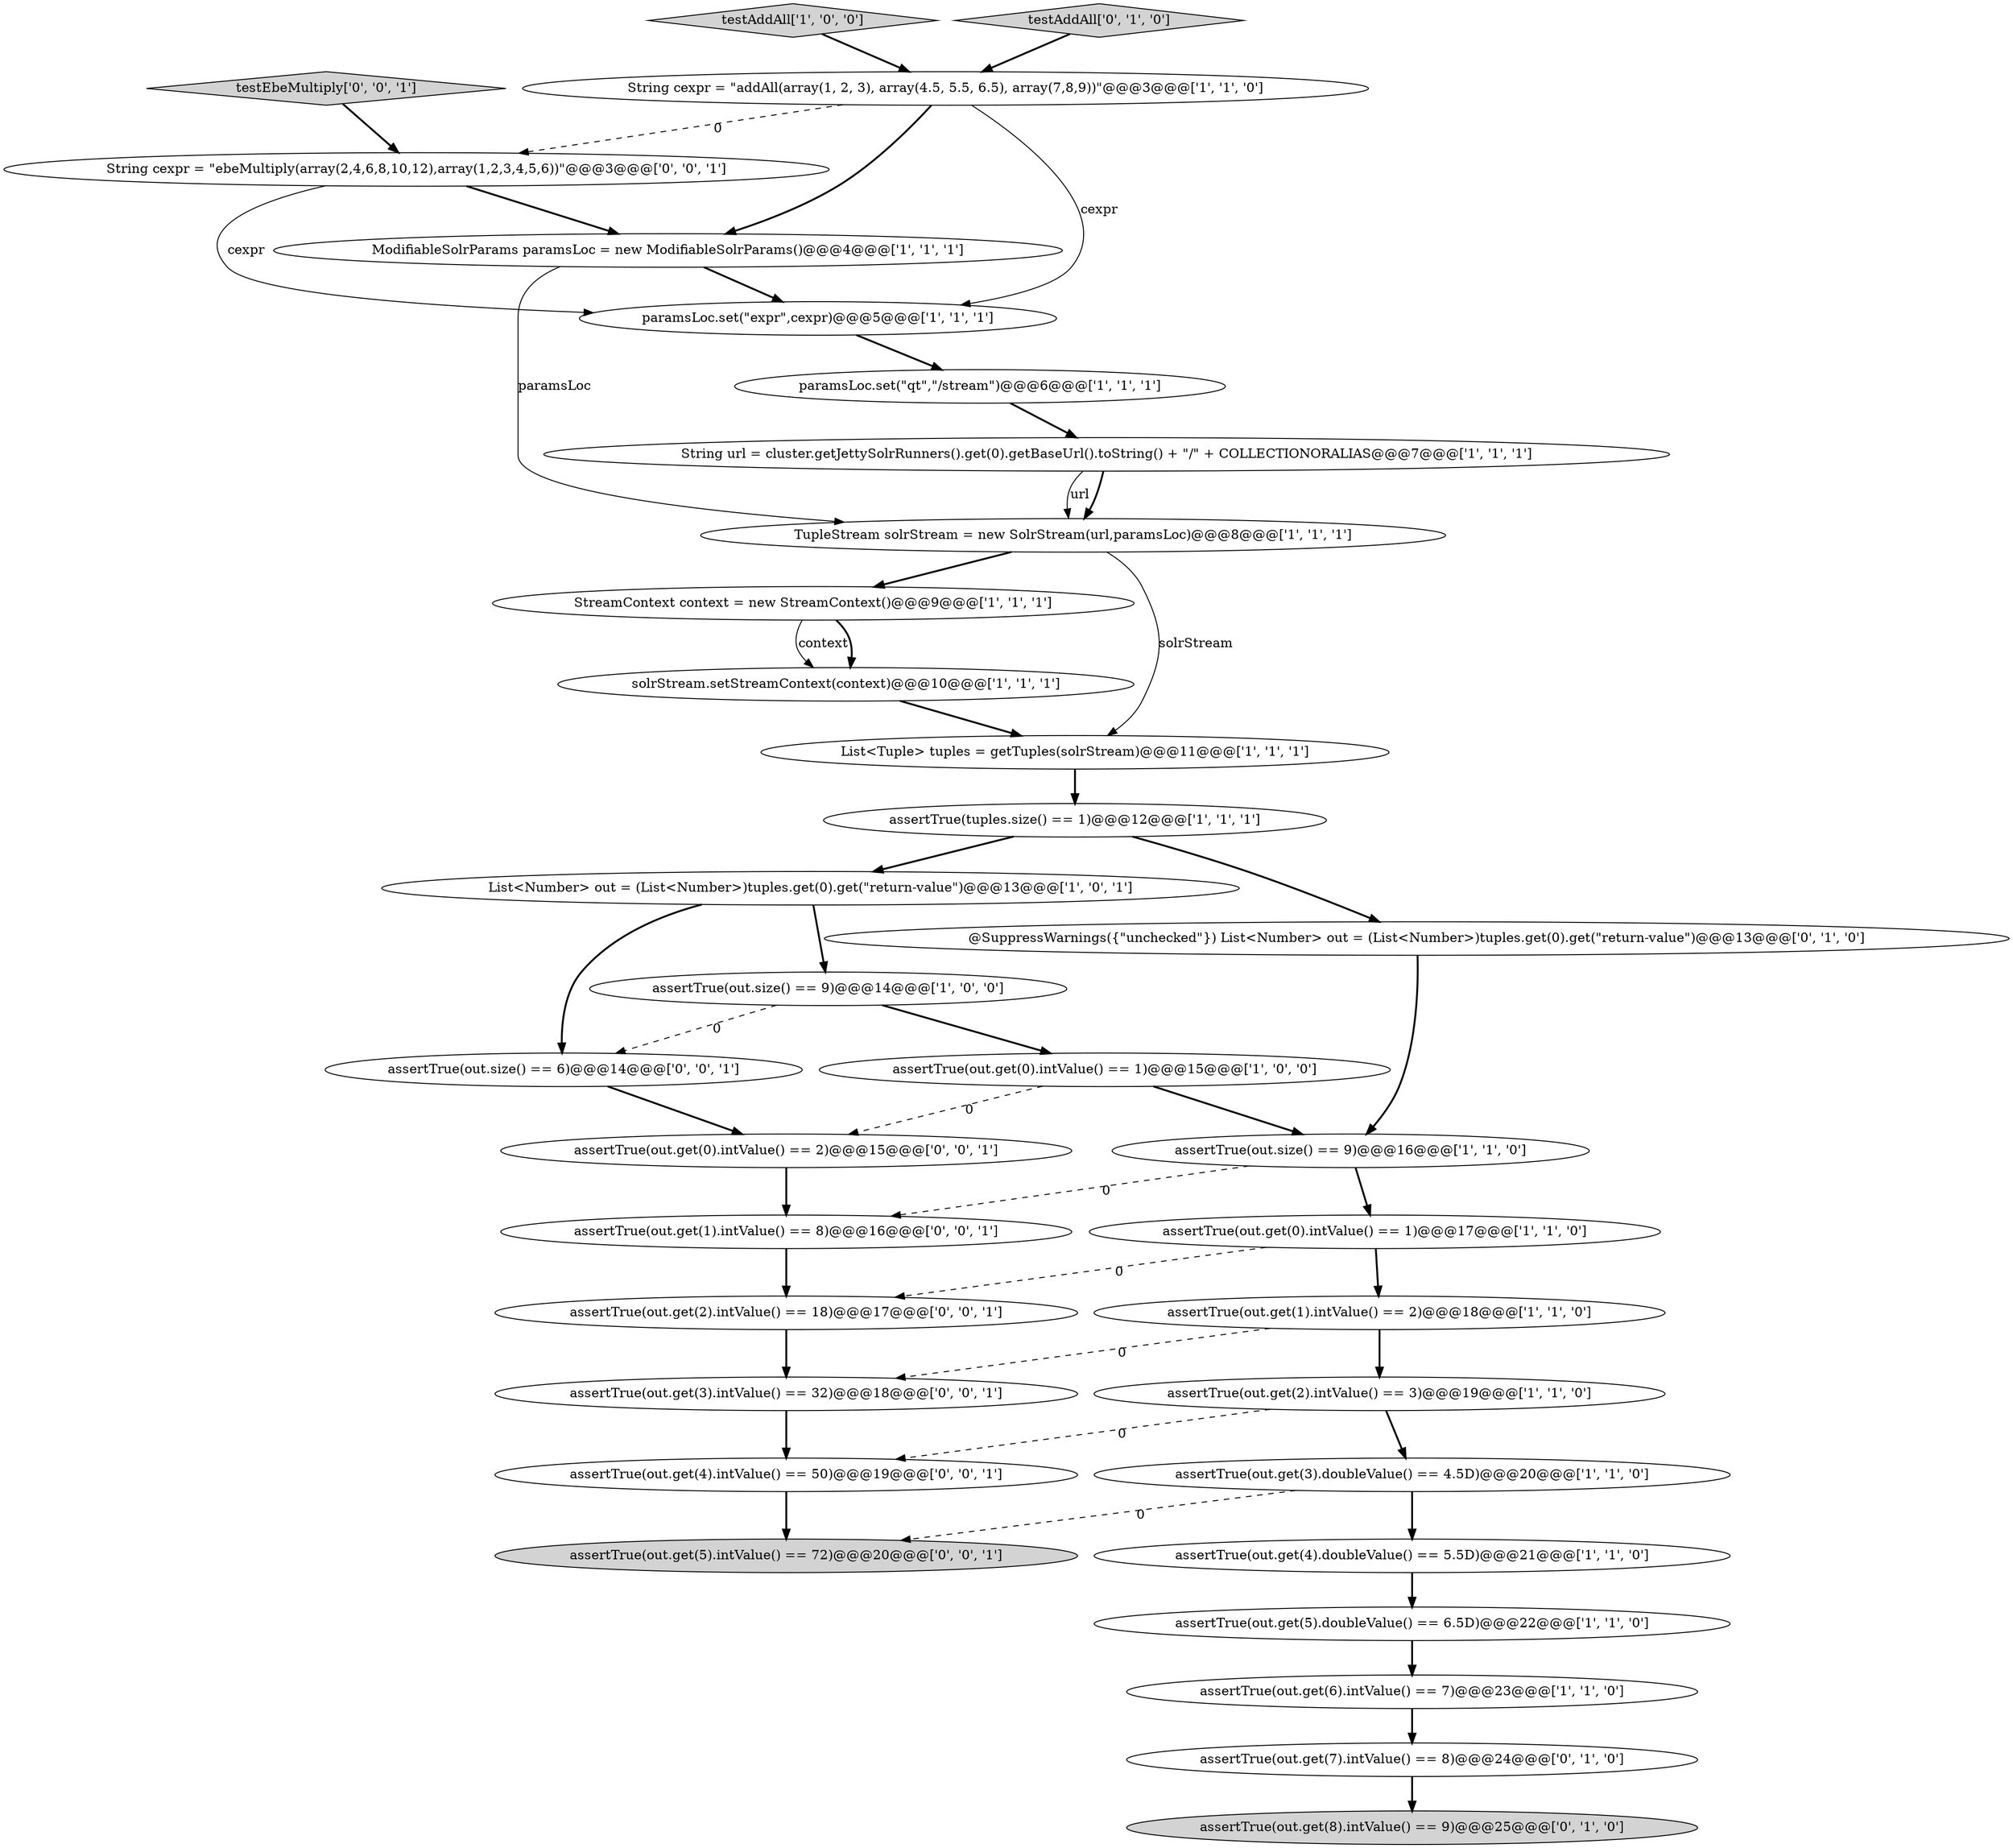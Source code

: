 digraph {
23 [style = filled, label = "assertTrue(out.get(7).intValue() == 8)@@@24@@@['0', '1', '0']", fillcolor = white, shape = ellipse image = "AAA0AAABBB2BBB"];
16 [style = filled, label = "solrStream.setStreamContext(context)@@@10@@@['1', '1', '1']", fillcolor = white, shape = ellipse image = "AAA0AAABBB1BBB"];
0 [style = filled, label = "paramsLoc.set(\"qt\",\"/stream\")@@@6@@@['1', '1', '1']", fillcolor = white, shape = ellipse image = "AAA0AAABBB1BBB"];
3 [style = filled, label = "ModifiableSolrParams paramsLoc = new ModifiableSolrParams()@@@4@@@['1', '1', '1']", fillcolor = white, shape = ellipse image = "AAA0AAABBB1BBB"];
10 [style = filled, label = "testAddAll['1', '0', '0']", fillcolor = lightgray, shape = diamond image = "AAA0AAABBB1BBB"];
2 [style = filled, label = "paramsLoc.set(\"expr\",cexpr)@@@5@@@['1', '1', '1']", fillcolor = white, shape = ellipse image = "AAA0AAABBB1BBB"];
1 [style = filled, label = "assertTrue(out.get(4).doubleValue() == 5.5D)@@@21@@@['1', '1', '0']", fillcolor = white, shape = ellipse image = "AAA0AAABBB1BBB"];
22 [style = filled, label = "assertTrue(out.get(8).intValue() == 9)@@@25@@@['0', '1', '0']", fillcolor = lightgray, shape = ellipse image = "AAA0AAABBB2BBB"];
33 [style = filled, label = "assertTrue(out.get(0).intValue() == 2)@@@15@@@['0', '0', '1']", fillcolor = white, shape = ellipse image = "AAA0AAABBB3BBB"];
28 [style = filled, label = "assertTrue(out.get(3).intValue() == 32)@@@18@@@['0', '0', '1']", fillcolor = white, shape = ellipse image = "AAA0AAABBB3BBB"];
34 [style = filled, label = "assertTrue(out.get(1).intValue() == 8)@@@16@@@['0', '0', '1']", fillcolor = white, shape = ellipse image = "AAA0AAABBB3BBB"];
32 [style = filled, label = "assertTrue(out.get(2).intValue() == 18)@@@17@@@['0', '0', '1']", fillcolor = white, shape = ellipse image = "AAA0AAABBB3BBB"];
9 [style = filled, label = "assertTrue(out.get(3).doubleValue() == 4.5D)@@@20@@@['1', '1', '0']", fillcolor = white, shape = ellipse image = "AAA0AAABBB1BBB"];
15 [style = filled, label = "assertTrue(out.get(2).intValue() == 3)@@@19@@@['1', '1', '0']", fillcolor = white, shape = ellipse image = "AAA0AAABBB1BBB"];
12 [style = filled, label = "assertTrue(out.get(0).intValue() == 1)@@@15@@@['1', '0', '0']", fillcolor = white, shape = ellipse image = "AAA0AAABBB1BBB"];
4 [style = filled, label = "assertTrue(out.get(6).intValue() == 7)@@@23@@@['1', '1', '0']", fillcolor = white, shape = ellipse image = "AAA0AAABBB1BBB"];
5 [style = filled, label = "String cexpr = \"addAll(array(1, 2, 3), array(4.5, 5.5, 6.5), array(7,8,9))\"@@@3@@@['1', '1', '0']", fillcolor = white, shape = ellipse image = "AAA0AAABBB1BBB"];
29 [style = filled, label = "assertTrue(out.get(5).intValue() == 72)@@@20@@@['0', '0', '1']", fillcolor = lightgray, shape = ellipse image = "AAA0AAABBB3BBB"];
8 [style = filled, label = "assertTrue(out.get(0).intValue() == 1)@@@17@@@['1', '1', '0']", fillcolor = white, shape = ellipse image = "AAA0AAABBB1BBB"];
21 [style = filled, label = "assertTrue(out.get(5).doubleValue() == 6.5D)@@@22@@@['1', '1', '0']", fillcolor = white, shape = ellipse image = "AAA0AAABBB1BBB"];
24 [style = filled, label = "@SuppressWarnings({\"unchecked\"}) List<Number> out = (List<Number>)tuples.get(0).get(\"return-value\")@@@13@@@['0', '1', '0']", fillcolor = white, shape = ellipse image = "AAA0AAABBB2BBB"];
19 [style = filled, label = "StreamContext context = new StreamContext()@@@9@@@['1', '1', '1']", fillcolor = white, shape = ellipse image = "AAA0AAABBB1BBB"];
27 [style = filled, label = "testEbeMultiply['0', '0', '1']", fillcolor = lightgray, shape = diamond image = "AAA0AAABBB3BBB"];
7 [style = filled, label = "List<Number> out = (List<Number>)tuples.get(0).get(\"return-value\")@@@13@@@['1', '0', '1']", fillcolor = white, shape = ellipse image = "AAA0AAABBB1BBB"];
25 [style = filled, label = "testAddAll['0', '1', '0']", fillcolor = lightgray, shape = diamond image = "AAA0AAABBB2BBB"];
6 [style = filled, label = "String url = cluster.getJettySolrRunners().get(0).getBaseUrl().toString() + \"/\" + COLLECTIONORALIAS@@@7@@@['1', '1', '1']", fillcolor = white, shape = ellipse image = "AAA0AAABBB1BBB"];
11 [style = filled, label = "assertTrue(out.size() == 9)@@@16@@@['1', '1', '0']", fillcolor = white, shape = ellipse image = "AAA0AAABBB1BBB"];
13 [style = filled, label = "assertTrue(out.get(1).intValue() == 2)@@@18@@@['1', '1', '0']", fillcolor = white, shape = ellipse image = "AAA0AAABBB1BBB"];
20 [style = filled, label = "List<Tuple> tuples = getTuples(solrStream)@@@11@@@['1', '1', '1']", fillcolor = white, shape = ellipse image = "AAA0AAABBB1BBB"];
31 [style = filled, label = "String cexpr = \"ebeMultiply(array(2,4,6,8,10,12),array(1,2,3,4,5,6))\"@@@3@@@['0', '0', '1']", fillcolor = white, shape = ellipse image = "AAA0AAABBB3BBB"];
18 [style = filled, label = "assertTrue(out.size() == 9)@@@14@@@['1', '0', '0']", fillcolor = white, shape = ellipse image = "AAA0AAABBB1BBB"];
30 [style = filled, label = "assertTrue(out.get(4).intValue() == 50)@@@19@@@['0', '0', '1']", fillcolor = white, shape = ellipse image = "AAA0AAABBB3BBB"];
14 [style = filled, label = "TupleStream solrStream = new SolrStream(url,paramsLoc)@@@8@@@['1', '1', '1']", fillcolor = white, shape = ellipse image = "AAA0AAABBB1BBB"];
26 [style = filled, label = "assertTrue(out.size() == 6)@@@14@@@['0', '0', '1']", fillcolor = white, shape = ellipse image = "AAA0AAABBB3BBB"];
17 [style = filled, label = "assertTrue(tuples.size() == 1)@@@12@@@['1', '1', '1']", fillcolor = white, shape = ellipse image = "AAA0AAABBB1BBB"];
5->3 [style = bold, label=""];
5->2 [style = solid, label="cexpr"];
20->17 [style = bold, label=""];
12->33 [style = dashed, label="0"];
28->30 [style = bold, label=""];
0->6 [style = bold, label=""];
14->20 [style = solid, label="solrStream"];
11->34 [style = dashed, label="0"];
19->16 [style = solid, label="context"];
12->11 [style = bold, label=""];
18->12 [style = bold, label=""];
8->32 [style = dashed, label="0"];
15->30 [style = dashed, label="0"];
27->31 [style = bold, label=""];
14->19 [style = bold, label=""];
30->29 [style = bold, label=""];
19->16 [style = bold, label=""];
7->26 [style = bold, label=""];
6->14 [style = bold, label=""];
17->7 [style = bold, label=""];
13->28 [style = dashed, label="0"];
3->14 [style = solid, label="paramsLoc"];
2->0 [style = bold, label=""];
17->24 [style = bold, label=""];
23->22 [style = bold, label=""];
10->5 [style = bold, label=""];
9->29 [style = dashed, label="0"];
3->2 [style = bold, label=""];
15->9 [style = bold, label=""];
1->21 [style = bold, label=""];
24->11 [style = bold, label=""];
31->2 [style = solid, label="cexpr"];
5->31 [style = dashed, label="0"];
7->18 [style = bold, label=""];
11->8 [style = bold, label=""];
25->5 [style = bold, label=""];
34->32 [style = bold, label=""];
13->15 [style = bold, label=""];
31->3 [style = bold, label=""];
9->1 [style = bold, label=""];
16->20 [style = bold, label=""];
26->33 [style = bold, label=""];
33->34 [style = bold, label=""];
32->28 [style = bold, label=""];
6->14 [style = solid, label="url"];
4->23 [style = bold, label=""];
18->26 [style = dashed, label="0"];
8->13 [style = bold, label=""];
21->4 [style = bold, label=""];
}
